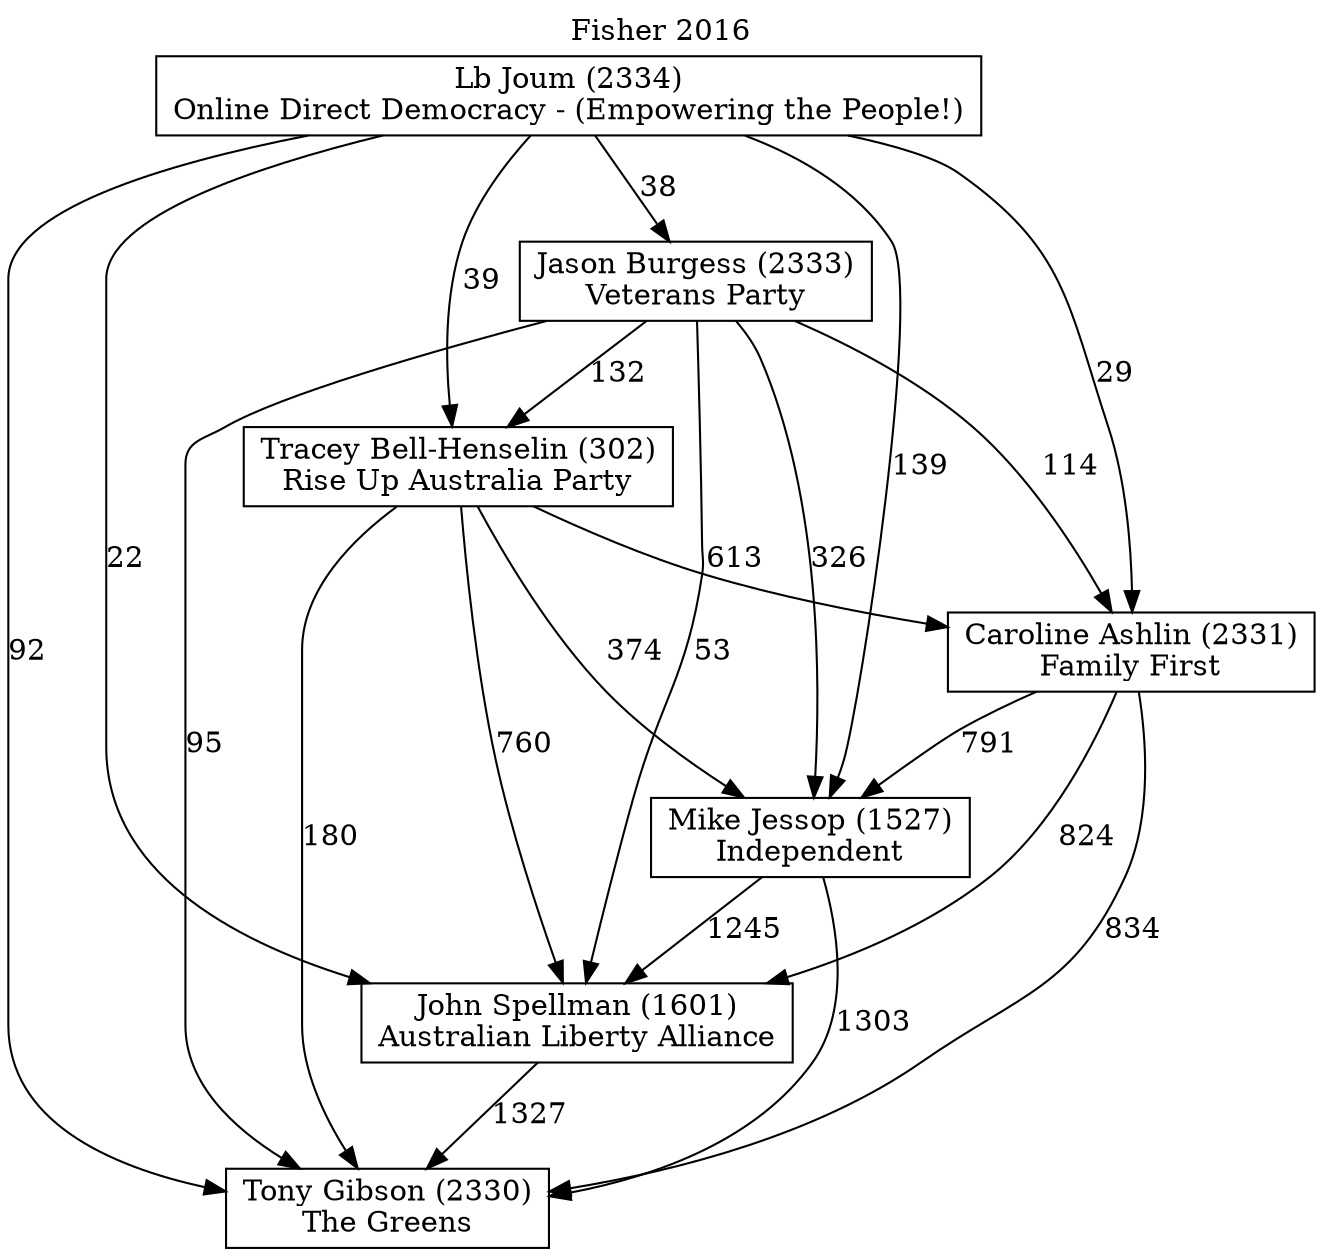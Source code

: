 // House preference flow
digraph "Tony Gibson (2330)_Fisher_2016" {
	graph [label="Fisher 2016" labelloc=t mclimit=10]
	node [shape=box]
	"Tony Gibson (2330)" [label="Tony Gibson (2330)
The Greens"]
	"John Spellman (1601)" [label="John Spellman (1601)
Australian Liberty Alliance"]
	"Mike Jessop (1527)" [label="Mike Jessop (1527)
Independent"]
	"Caroline Ashlin (2331)" [label="Caroline Ashlin (2331)
Family First"]
	"Tracey Bell-Henselin (302)" [label="Tracey Bell-Henselin (302)
Rise Up Australia Party"]
	"Jason Burgess (2333)" [label="Jason Burgess (2333)
Veterans Party"]
	"Lb Joum (2334)" [label="Lb Joum (2334)
Online Direct Democracy - (Empowering the People!)"]
	"Tony Gibson (2330)" [label="Tony Gibson (2330)
The Greens"]
	"Mike Jessop (1527)" [label="Mike Jessop (1527)
Independent"]
	"Caroline Ashlin (2331)" [label="Caroline Ashlin (2331)
Family First"]
	"Tracey Bell-Henselin (302)" [label="Tracey Bell-Henselin (302)
Rise Up Australia Party"]
	"Jason Burgess (2333)" [label="Jason Burgess (2333)
Veterans Party"]
	"Lb Joum (2334)" [label="Lb Joum (2334)
Online Direct Democracy - (Empowering the People!)"]
	"Tony Gibson (2330)" [label="Tony Gibson (2330)
The Greens"]
	"Caroline Ashlin (2331)" [label="Caroline Ashlin (2331)
Family First"]
	"Tracey Bell-Henselin (302)" [label="Tracey Bell-Henselin (302)
Rise Up Australia Party"]
	"Jason Burgess (2333)" [label="Jason Burgess (2333)
Veterans Party"]
	"Lb Joum (2334)" [label="Lb Joum (2334)
Online Direct Democracy - (Empowering the People!)"]
	"Tony Gibson (2330)" [label="Tony Gibson (2330)
The Greens"]
	"Tracey Bell-Henselin (302)" [label="Tracey Bell-Henselin (302)
Rise Up Australia Party"]
	"Jason Burgess (2333)" [label="Jason Burgess (2333)
Veterans Party"]
	"Lb Joum (2334)" [label="Lb Joum (2334)
Online Direct Democracy - (Empowering the People!)"]
	"Tony Gibson (2330)" [label="Tony Gibson (2330)
The Greens"]
	"Jason Burgess (2333)" [label="Jason Burgess (2333)
Veterans Party"]
	"Lb Joum (2334)" [label="Lb Joum (2334)
Online Direct Democracy - (Empowering the People!)"]
	"Tony Gibson (2330)" [label="Tony Gibson (2330)
The Greens"]
	"Lb Joum (2334)" [label="Lb Joum (2334)
Online Direct Democracy - (Empowering the People!)"]
	"Lb Joum (2334)" [label="Lb Joum (2334)
Online Direct Democracy - (Empowering the People!)"]
	"Jason Burgess (2333)" [label="Jason Burgess (2333)
Veterans Party"]
	"Lb Joum (2334)" [label="Lb Joum (2334)
Online Direct Democracy - (Empowering the People!)"]
	"Lb Joum (2334)" [label="Lb Joum (2334)
Online Direct Democracy - (Empowering the People!)"]
	"Tracey Bell-Henselin (302)" [label="Tracey Bell-Henselin (302)
Rise Up Australia Party"]
	"Jason Burgess (2333)" [label="Jason Burgess (2333)
Veterans Party"]
	"Lb Joum (2334)" [label="Lb Joum (2334)
Online Direct Democracy - (Empowering the People!)"]
	"Tracey Bell-Henselin (302)" [label="Tracey Bell-Henselin (302)
Rise Up Australia Party"]
	"Lb Joum (2334)" [label="Lb Joum (2334)
Online Direct Democracy - (Empowering the People!)"]
	"Lb Joum (2334)" [label="Lb Joum (2334)
Online Direct Democracy - (Empowering the People!)"]
	"Jason Burgess (2333)" [label="Jason Burgess (2333)
Veterans Party"]
	"Lb Joum (2334)" [label="Lb Joum (2334)
Online Direct Democracy - (Empowering the People!)"]
	"Lb Joum (2334)" [label="Lb Joum (2334)
Online Direct Democracy - (Empowering the People!)"]
	"Caroline Ashlin (2331)" [label="Caroline Ashlin (2331)
Family First"]
	"Tracey Bell-Henselin (302)" [label="Tracey Bell-Henselin (302)
Rise Up Australia Party"]
	"Jason Burgess (2333)" [label="Jason Burgess (2333)
Veterans Party"]
	"Lb Joum (2334)" [label="Lb Joum (2334)
Online Direct Democracy - (Empowering the People!)"]
	"Caroline Ashlin (2331)" [label="Caroline Ashlin (2331)
Family First"]
	"Jason Burgess (2333)" [label="Jason Burgess (2333)
Veterans Party"]
	"Lb Joum (2334)" [label="Lb Joum (2334)
Online Direct Democracy - (Empowering the People!)"]
	"Caroline Ashlin (2331)" [label="Caroline Ashlin (2331)
Family First"]
	"Lb Joum (2334)" [label="Lb Joum (2334)
Online Direct Democracy - (Empowering the People!)"]
	"Lb Joum (2334)" [label="Lb Joum (2334)
Online Direct Democracy - (Empowering the People!)"]
	"Jason Burgess (2333)" [label="Jason Burgess (2333)
Veterans Party"]
	"Lb Joum (2334)" [label="Lb Joum (2334)
Online Direct Democracy - (Empowering the People!)"]
	"Lb Joum (2334)" [label="Lb Joum (2334)
Online Direct Democracy - (Empowering the People!)"]
	"Tracey Bell-Henselin (302)" [label="Tracey Bell-Henselin (302)
Rise Up Australia Party"]
	"Jason Burgess (2333)" [label="Jason Burgess (2333)
Veterans Party"]
	"Lb Joum (2334)" [label="Lb Joum (2334)
Online Direct Democracy - (Empowering the People!)"]
	"Tracey Bell-Henselin (302)" [label="Tracey Bell-Henselin (302)
Rise Up Australia Party"]
	"Lb Joum (2334)" [label="Lb Joum (2334)
Online Direct Democracy - (Empowering the People!)"]
	"Lb Joum (2334)" [label="Lb Joum (2334)
Online Direct Democracy - (Empowering the People!)"]
	"Jason Burgess (2333)" [label="Jason Burgess (2333)
Veterans Party"]
	"Lb Joum (2334)" [label="Lb Joum (2334)
Online Direct Democracy - (Empowering the People!)"]
	"Lb Joum (2334)" [label="Lb Joum (2334)
Online Direct Democracy - (Empowering the People!)"]
	"Mike Jessop (1527)" [label="Mike Jessop (1527)
Independent"]
	"Caroline Ashlin (2331)" [label="Caroline Ashlin (2331)
Family First"]
	"Tracey Bell-Henselin (302)" [label="Tracey Bell-Henselin (302)
Rise Up Australia Party"]
	"Jason Burgess (2333)" [label="Jason Burgess (2333)
Veterans Party"]
	"Lb Joum (2334)" [label="Lb Joum (2334)
Online Direct Democracy - (Empowering the People!)"]
	"Mike Jessop (1527)" [label="Mike Jessop (1527)
Independent"]
	"Tracey Bell-Henselin (302)" [label="Tracey Bell-Henselin (302)
Rise Up Australia Party"]
	"Jason Burgess (2333)" [label="Jason Burgess (2333)
Veterans Party"]
	"Lb Joum (2334)" [label="Lb Joum (2334)
Online Direct Democracy - (Empowering the People!)"]
	"Mike Jessop (1527)" [label="Mike Jessop (1527)
Independent"]
	"Jason Burgess (2333)" [label="Jason Burgess (2333)
Veterans Party"]
	"Lb Joum (2334)" [label="Lb Joum (2334)
Online Direct Democracy - (Empowering the People!)"]
	"Mike Jessop (1527)" [label="Mike Jessop (1527)
Independent"]
	"Lb Joum (2334)" [label="Lb Joum (2334)
Online Direct Democracy - (Empowering the People!)"]
	"Lb Joum (2334)" [label="Lb Joum (2334)
Online Direct Democracy - (Empowering the People!)"]
	"Jason Burgess (2333)" [label="Jason Burgess (2333)
Veterans Party"]
	"Lb Joum (2334)" [label="Lb Joum (2334)
Online Direct Democracy - (Empowering the People!)"]
	"Lb Joum (2334)" [label="Lb Joum (2334)
Online Direct Democracy - (Empowering the People!)"]
	"Tracey Bell-Henselin (302)" [label="Tracey Bell-Henselin (302)
Rise Up Australia Party"]
	"Jason Burgess (2333)" [label="Jason Burgess (2333)
Veterans Party"]
	"Lb Joum (2334)" [label="Lb Joum (2334)
Online Direct Democracy - (Empowering the People!)"]
	"Tracey Bell-Henselin (302)" [label="Tracey Bell-Henselin (302)
Rise Up Australia Party"]
	"Lb Joum (2334)" [label="Lb Joum (2334)
Online Direct Democracy - (Empowering the People!)"]
	"Lb Joum (2334)" [label="Lb Joum (2334)
Online Direct Democracy - (Empowering the People!)"]
	"Jason Burgess (2333)" [label="Jason Burgess (2333)
Veterans Party"]
	"Lb Joum (2334)" [label="Lb Joum (2334)
Online Direct Democracy - (Empowering the People!)"]
	"Lb Joum (2334)" [label="Lb Joum (2334)
Online Direct Democracy - (Empowering the People!)"]
	"Caroline Ashlin (2331)" [label="Caroline Ashlin (2331)
Family First"]
	"Tracey Bell-Henselin (302)" [label="Tracey Bell-Henselin (302)
Rise Up Australia Party"]
	"Jason Burgess (2333)" [label="Jason Burgess (2333)
Veterans Party"]
	"Lb Joum (2334)" [label="Lb Joum (2334)
Online Direct Democracy - (Empowering the People!)"]
	"Caroline Ashlin (2331)" [label="Caroline Ashlin (2331)
Family First"]
	"Jason Burgess (2333)" [label="Jason Burgess (2333)
Veterans Party"]
	"Lb Joum (2334)" [label="Lb Joum (2334)
Online Direct Democracy - (Empowering the People!)"]
	"Caroline Ashlin (2331)" [label="Caroline Ashlin (2331)
Family First"]
	"Lb Joum (2334)" [label="Lb Joum (2334)
Online Direct Democracy - (Empowering the People!)"]
	"Lb Joum (2334)" [label="Lb Joum (2334)
Online Direct Democracy - (Empowering the People!)"]
	"Jason Burgess (2333)" [label="Jason Burgess (2333)
Veterans Party"]
	"Lb Joum (2334)" [label="Lb Joum (2334)
Online Direct Democracy - (Empowering the People!)"]
	"Lb Joum (2334)" [label="Lb Joum (2334)
Online Direct Democracy - (Empowering the People!)"]
	"Tracey Bell-Henselin (302)" [label="Tracey Bell-Henselin (302)
Rise Up Australia Party"]
	"Jason Burgess (2333)" [label="Jason Burgess (2333)
Veterans Party"]
	"Lb Joum (2334)" [label="Lb Joum (2334)
Online Direct Democracy - (Empowering the People!)"]
	"Tracey Bell-Henselin (302)" [label="Tracey Bell-Henselin (302)
Rise Up Australia Party"]
	"Lb Joum (2334)" [label="Lb Joum (2334)
Online Direct Democracy - (Empowering the People!)"]
	"Lb Joum (2334)" [label="Lb Joum (2334)
Online Direct Democracy - (Empowering the People!)"]
	"Jason Burgess (2333)" [label="Jason Burgess (2333)
Veterans Party"]
	"Lb Joum (2334)" [label="Lb Joum (2334)
Online Direct Democracy - (Empowering the People!)"]
	"Lb Joum (2334)" [label="Lb Joum (2334)
Online Direct Democracy - (Empowering the People!)"]
	"John Spellman (1601)" [label="John Spellman (1601)
Australian Liberty Alliance"]
	"Mike Jessop (1527)" [label="Mike Jessop (1527)
Independent"]
	"Caroline Ashlin (2331)" [label="Caroline Ashlin (2331)
Family First"]
	"Tracey Bell-Henselin (302)" [label="Tracey Bell-Henselin (302)
Rise Up Australia Party"]
	"Jason Burgess (2333)" [label="Jason Burgess (2333)
Veterans Party"]
	"Lb Joum (2334)" [label="Lb Joum (2334)
Online Direct Democracy - (Empowering the People!)"]
	"John Spellman (1601)" [label="John Spellman (1601)
Australian Liberty Alliance"]
	"Caroline Ashlin (2331)" [label="Caroline Ashlin (2331)
Family First"]
	"Tracey Bell-Henselin (302)" [label="Tracey Bell-Henselin (302)
Rise Up Australia Party"]
	"Jason Burgess (2333)" [label="Jason Burgess (2333)
Veterans Party"]
	"Lb Joum (2334)" [label="Lb Joum (2334)
Online Direct Democracy - (Empowering the People!)"]
	"John Spellman (1601)" [label="John Spellman (1601)
Australian Liberty Alliance"]
	"Tracey Bell-Henselin (302)" [label="Tracey Bell-Henselin (302)
Rise Up Australia Party"]
	"Jason Burgess (2333)" [label="Jason Burgess (2333)
Veterans Party"]
	"Lb Joum (2334)" [label="Lb Joum (2334)
Online Direct Democracy - (Empowering the People!)"]
	"John Spellman (1601)" [label="John Spellman (1601)
Australian Liberty Alliance"]
	"Jason Burgess (2333)" [label="Jason Burgess (2333)
Veterans Party"]
	"Lb Joum (2334)" [label="Lb Joum (2334)
Online Direct Democracy - (Empowering the People!)"]
	"John Spellman (1601)" [label="John Spellman (1601)
Australian Liberty Alliance"]
	"Lb Joum (2334)" [label="Lb Joum (2334)
Online Direct Democracy - (Empowering the People!)"]
	"Lb Joum (2334)" [label="Lb Joum (2334)
Online Direct Democracy - (Empowering the People!)"]
	"Jason Burgess (2333)" [label="Jason Burgess (2333)
Veterans Party"]
	"Lb Joum (2334)" [label="Lb Joum (2334)
Online Direct Democracy - (Empowering the People!)"]
	"Lb Joum (2334)" [label="Lb Joum (2334)
Online Direct Democracy - (Empowering the People!)"]
	"Tracey Bell-Henselin (302)" [label="Tracey Bell-Henselin (302)
Rise Up Australia Party"]
	"Jason Burgess (2333)" [label="Jason Burgess (2333)
Veterans Party"]
	"Lb Joum (2334)" [label="Lb Joum (2334)
Online Direct Democracy - (Empowering the People!)"]
	"Tracey Bell-Henselin (302)" [label="Tracey Bell-Henselin (302)
Rise Up Australia Party"]
	"Lb Joum (2334)" [label="Lb Joum (2334)
Online Direct Democracy - (Empowering the People!)"]
	"Lb Joum (2334)" [label="Lb Joum (2334)
Online Direct Democracy - (Empowering the People!)"]
	"Jason Burgess (2333)" [label="Jason Burgess (2333)
Veterans Party"]
	"Lb Joum (2334)" [label="Lb Joum (2334)
Online Direct Democracy - (Empowering the People!)"]
	"Lb Joum (2334)" [label="Lb Joum (2334)
Online Direct Democracy - (Empowering the People!)"]
	"Caroline Ashlin (2331)" [label="Caroline Ashlin (2331)
Family First"]
	"Tracey Bell-Henselin (302)" [label="Tracey Bell-Henselin (302)
Rise Up Australia Party"]
	"Jason Burgess (2333)" [label="Jason Burgess (2333)
Veterans Party"]
	"Lb Joum (2334)" [label="Lb Joum (2334)
Online Direct Democracy - (Empowering the People!)"]
	"Caroline Ashlin (2331)" [label="Caroline Ashlin (2331)
Family First"]
	"Jason Burgess (2333)" [label="Jason Burgess (2333)
Veterans Party"]
	"Lb Joum (2334)" [label="Lb Joum (2334)
Online Direct Democracy - (Empowering the People!)"]
	"Caroline Ashlin (2331)" [label="Caroline Ashlin (2331)
Family First"]
	"Lb Joum (2334)" [label="Lb Joum (2334)
Online Direct Democracy - (Empowering the People!)"]
	"Lb Joum (2334)" [label="Lb Joum (2334)
Online Direct Democracy - (Empowering the People!)"]
	"Jason Burgess (2333)" [label="Jason Burgess (2333)
Veterans Party"]
	"Lb Joum (2334)" [label="Lb Joum (2334)
Online Direct Democracy - (Empowering the People!)"]
	"Lb Joum (2334)" [label="Lb Joum (2334)
Online Direct Democracy - (Empowering the People!)"]
	"Tracey Bell-Henselin (302)" [label="Tracey Bell-Henselin (302)
Rise Up Australia Party"]
	"Jason Burgess (2333)" [label="Jason Burgess (2333)
Veterans Party"]
	"Lb Joum (2334)" [label="Lb Joum (2334)
Online Direct Democracy - (Empowering the People!)"]
	"Tracey Bell-Henselin (302)" [label="Tracey Bell-Henselin (302)
Rise Up Australia Party"]
	"Lb Joum (2334)" [label="Lb Joum (2334)
Online Direct Democracy - (Empowering the People!)"]
	"Lb Joum (2334)" [label="Lb Joum (2334)
Online Direct Democracy - (Empowering the People!)"]
	"Jason Burgess (2333)" [label="Jason Burgess (2333)
Veterans Party"]
	"Lb Joum (2334)" [label="Lb Joum (2334)
Online Direct Democracy - (Empowering the People!)"]
	"Lb Joum (2334)" [label="Lb Joum (2334)
Online Direct Democracy - (Empowering the People!)"]
	"Mike Jessop (1527)" [label="Mike Jessop (1527)
Independent"]
	"Caroline Ashlin (2331)" [label="Caroline Ashlin (2331)
Family First"]
	"Tracey Bell-Henselin (302)" [label="Tracey Bell-Henselin (302)
Rise Up Australia Party"]
	"Jason Burgess (2333)" [label="Jason Burgess (2333)
Veterans Party"]
	"Lb Joum (2334)" [label="Lb Joum (2334)
Online Direct Democracy - (Empowering the People!)"]
	"Mike Jessop (1527)" [label="Mike Jessop (1527)
Independent"]
	"Tracey Bell-Henselin (302)" [label="Tracey Bell-Henselin (302)
Rise Up Australia Party"]
	"Jason Burgess (2333)" [label="Jason Burgess (2333)
Veterans Party"]
	"Lb Joum (2334)" [label="Lb Joum (2334)
Online Direct Democracy - (Empowering the People!)"]
	"Mike Jessop (1527)" [label="Mike Jessop (1527)
Independent"]
	"Jason Burgess (2333)" [label="Jason Burgess (2333)
Veterans Party"]
	"Lb Joum (2334)" [label="Lb Joum (2334)
Online Direct Democracy - (Empowering the People!)"]
	"Mike Jessop (1527)" [label="Mike Jessop (1527)
Independent"]
	"Lb Joum (2334)" [label="Lb Joum (2334)
Online Direct Democracy - (Empowering the People!)"]
	"Lb Joum (2334)" [label="Lb Joum (2334)
Online Direct Democracy - (Empowering the People!)"]
	"Jason Burgess (2333)" [label="Jason Burgess (2333)
Veterans Party"]
	"Lb Joum (2334)" [label="Lb Joum (2334)
Online Direct Democracy - (Empowering the People!)"]
	"Lb Joum (2334)" [label="Lb Joum (2334)
Online Direct Democracy - (Empowering the People!)"]
	"Tracey Bell-Henselin (302)" [label="Tracey Bell-Henselin (302)
Rise Up Australia Party"]
	"Jason Burgess (2333)" [label="Jason Burgess (2333)
Veterans Party"]
	"Lb Joum (2334)" [label="Lb Joum (2334)
Online Direct Democracy - (Empowering the People!)"]
	"Tracey Bell-Henselin (302)" [label="Tracey Bell-Henselin (302)
Rise Up Australia Party"]
	"Lb Joum (2334)" [label="Lb Joum (2334)
Online Direct Democracy - (Empowering the People!)"]
	"Lb Joum (2334)" [label="Lb Joum (2334)
Online Direct Democracy - (Empowering the People!)"]
	"Jason Burgess (2333)" [label="Jason Burgess (2333)
Veterans Party"]
	"Lb Joum (2334)" [label="Lb Joum (2334)
Online Direct Democracy - (Empowering the People!)"]
	"Lb Joum (2334)" [label="Lb Joum (2334)
Online Direct Democracy - (Empowering the People!)"]
	"Caroline Ashlin (2331)" [label="Caroline Ashlin (2331)
Family First"]
	"Tracey Bell-Henselin (302)" [label="Tracey Bell-Henselin (302)
Rise Up Australia Party"]
	"Jason Burgess (2333)" [label="Jason Burgess (2333)
Veterans Party"]
	"Lb Joum (2334)" [label="Lb Joum (2334)
Online Direct Democracy - (Empowering the People!)"]
	"Caroline Ashlin (2331)" [label="Caroline Ashlin (2331)
Family First"]
	"Jason Burgess (2333)" [label="Jason Burgess (2333)
Veterans Party"]
	"Lb Joum (2334)" [label="Lb Joum (2334)
Online Direct Democracy - (Empowering the People!)"]
	"Caroline Ashlin (2331)" [label="Caroline Ashlin (2331)
Family First"]
	"Lb Joum (2334)" [label="Lb Joum (2334)
Online Direct Democracy - (Empowering the People!)"]
	"Lb Joum (2334)" [label="Lb Joum (2334)
Online Direct Democracy - (Empowering the People!)"]
	"Jason Burgess (2333)" [label="Jason Burgess (2333)
Veterans Party"]
	"Lb Joum (2334)" [label="Lb Joum (2334)
Online Direct Democracy - (Empowering the People!)"]
	"Lb Joum (2334)" [label="Lb Joum (2334)
Online Direct Democracy - (Empowering the People!)"]
	"Tracey Bell-Henselin (302)" [label="Tracey Bell-Henselin (302)
Rise Up Australia Party"]
	"Jason Burgess (2333)" [label="Jason Burgess (2333)
Veterans Party"]
	"Lb Joum (2334)" [label="Lb Joum (2334)
Online Direct Democracy - (Empowering the People!)"]
	"Tracey Bell-Henselin (302)" [label="Tracey Bell-Henselin (302)
Rise Up Australia Party"]
	"Lb Joum (2334)" [label="Lb Joum (2334)
Online Direct Democracy - (Empowering the People!)"]
	"Lb Joum (2334)" [label="Lb Joum (2334)
Online Direct Democracy - (Empowering the People!)"]
	"Jason Burgess (2333)" [label="Jason Burgess (2333)
Veterans Party"]
	"Lb Joum (2334)" [label="Lb Joum (2334)
Online Direct Democracy - (Empowering the People!)"]
	"Lb Joum (2334)" [label="Lb Joum (2334)
Online Direct Democracy - (Empowering the People!)"]
	"John Spellman (1601)" -> "Tony Gibson (2330)" [label=1327]
	"Mike Jessop (1527)" -> "John Spellman (1601)" [label=1245]
	"Caroline Ashlin (2331)" -> "Mike Jessop (1527)" [label=791]
	"Tracey Bell-Henselin (302)" -> "Caroline Ashlin (2331)" [label=613]
	"Jason Burgess (2333)" -> "Tracey Bell-Henselin (302)" [label=132]
	"Lb Joum (2334)" -> "Jason Burgess (2333)" [label=38]
	"Mike Jessop (1527)" -> "Tony Gibson (2330)" [label=1303]
	"Caroline Ashlin (2331)" -> "Tony Gibson (2330)" [label=834]
	"Tracey Bell-Henselin (302)" -> "Tony Gibson (2330)" [label=180]
	"Jason Burgess (2333)" -> "Tony Gibson (2330)" [label=95]
	"Lb Joum (2334)" -> "Tony Gibson (2330)" [label=92]
	"Lb Joum (2334)" -> "Tracey Bell-Henselin (302)" [label=39]
	"Jason Burgess (2333)" -> "Caroline Ashlin (2331)" [label=114]
	"Lb Joum (2334)" -> "Caroline Ashlin (2331)" [label=29]
	"Tracey Bell-Henselin (302)" -> "Mike Jessop (1527)" [label=374]
	"Jason Burgess (2333)" -> "Mike Jessop (1527)" [label=326]
	"Lb Joum (2334)" -> "Mike Jessop (1527)" [label=139]
	"Caroline Ashlin (2331)" -> "John Spellman (1601)" [label=824]
	"Tracey Bell-Henselin (302)" -> "John Spellman (1601)" [label=760]
	"Jason Burgess (2333)" -> "John Spellman (1601)" [label=53]
	"Lb Joum (2334)" -> "John Spellman (1601)" [label=22]
}
